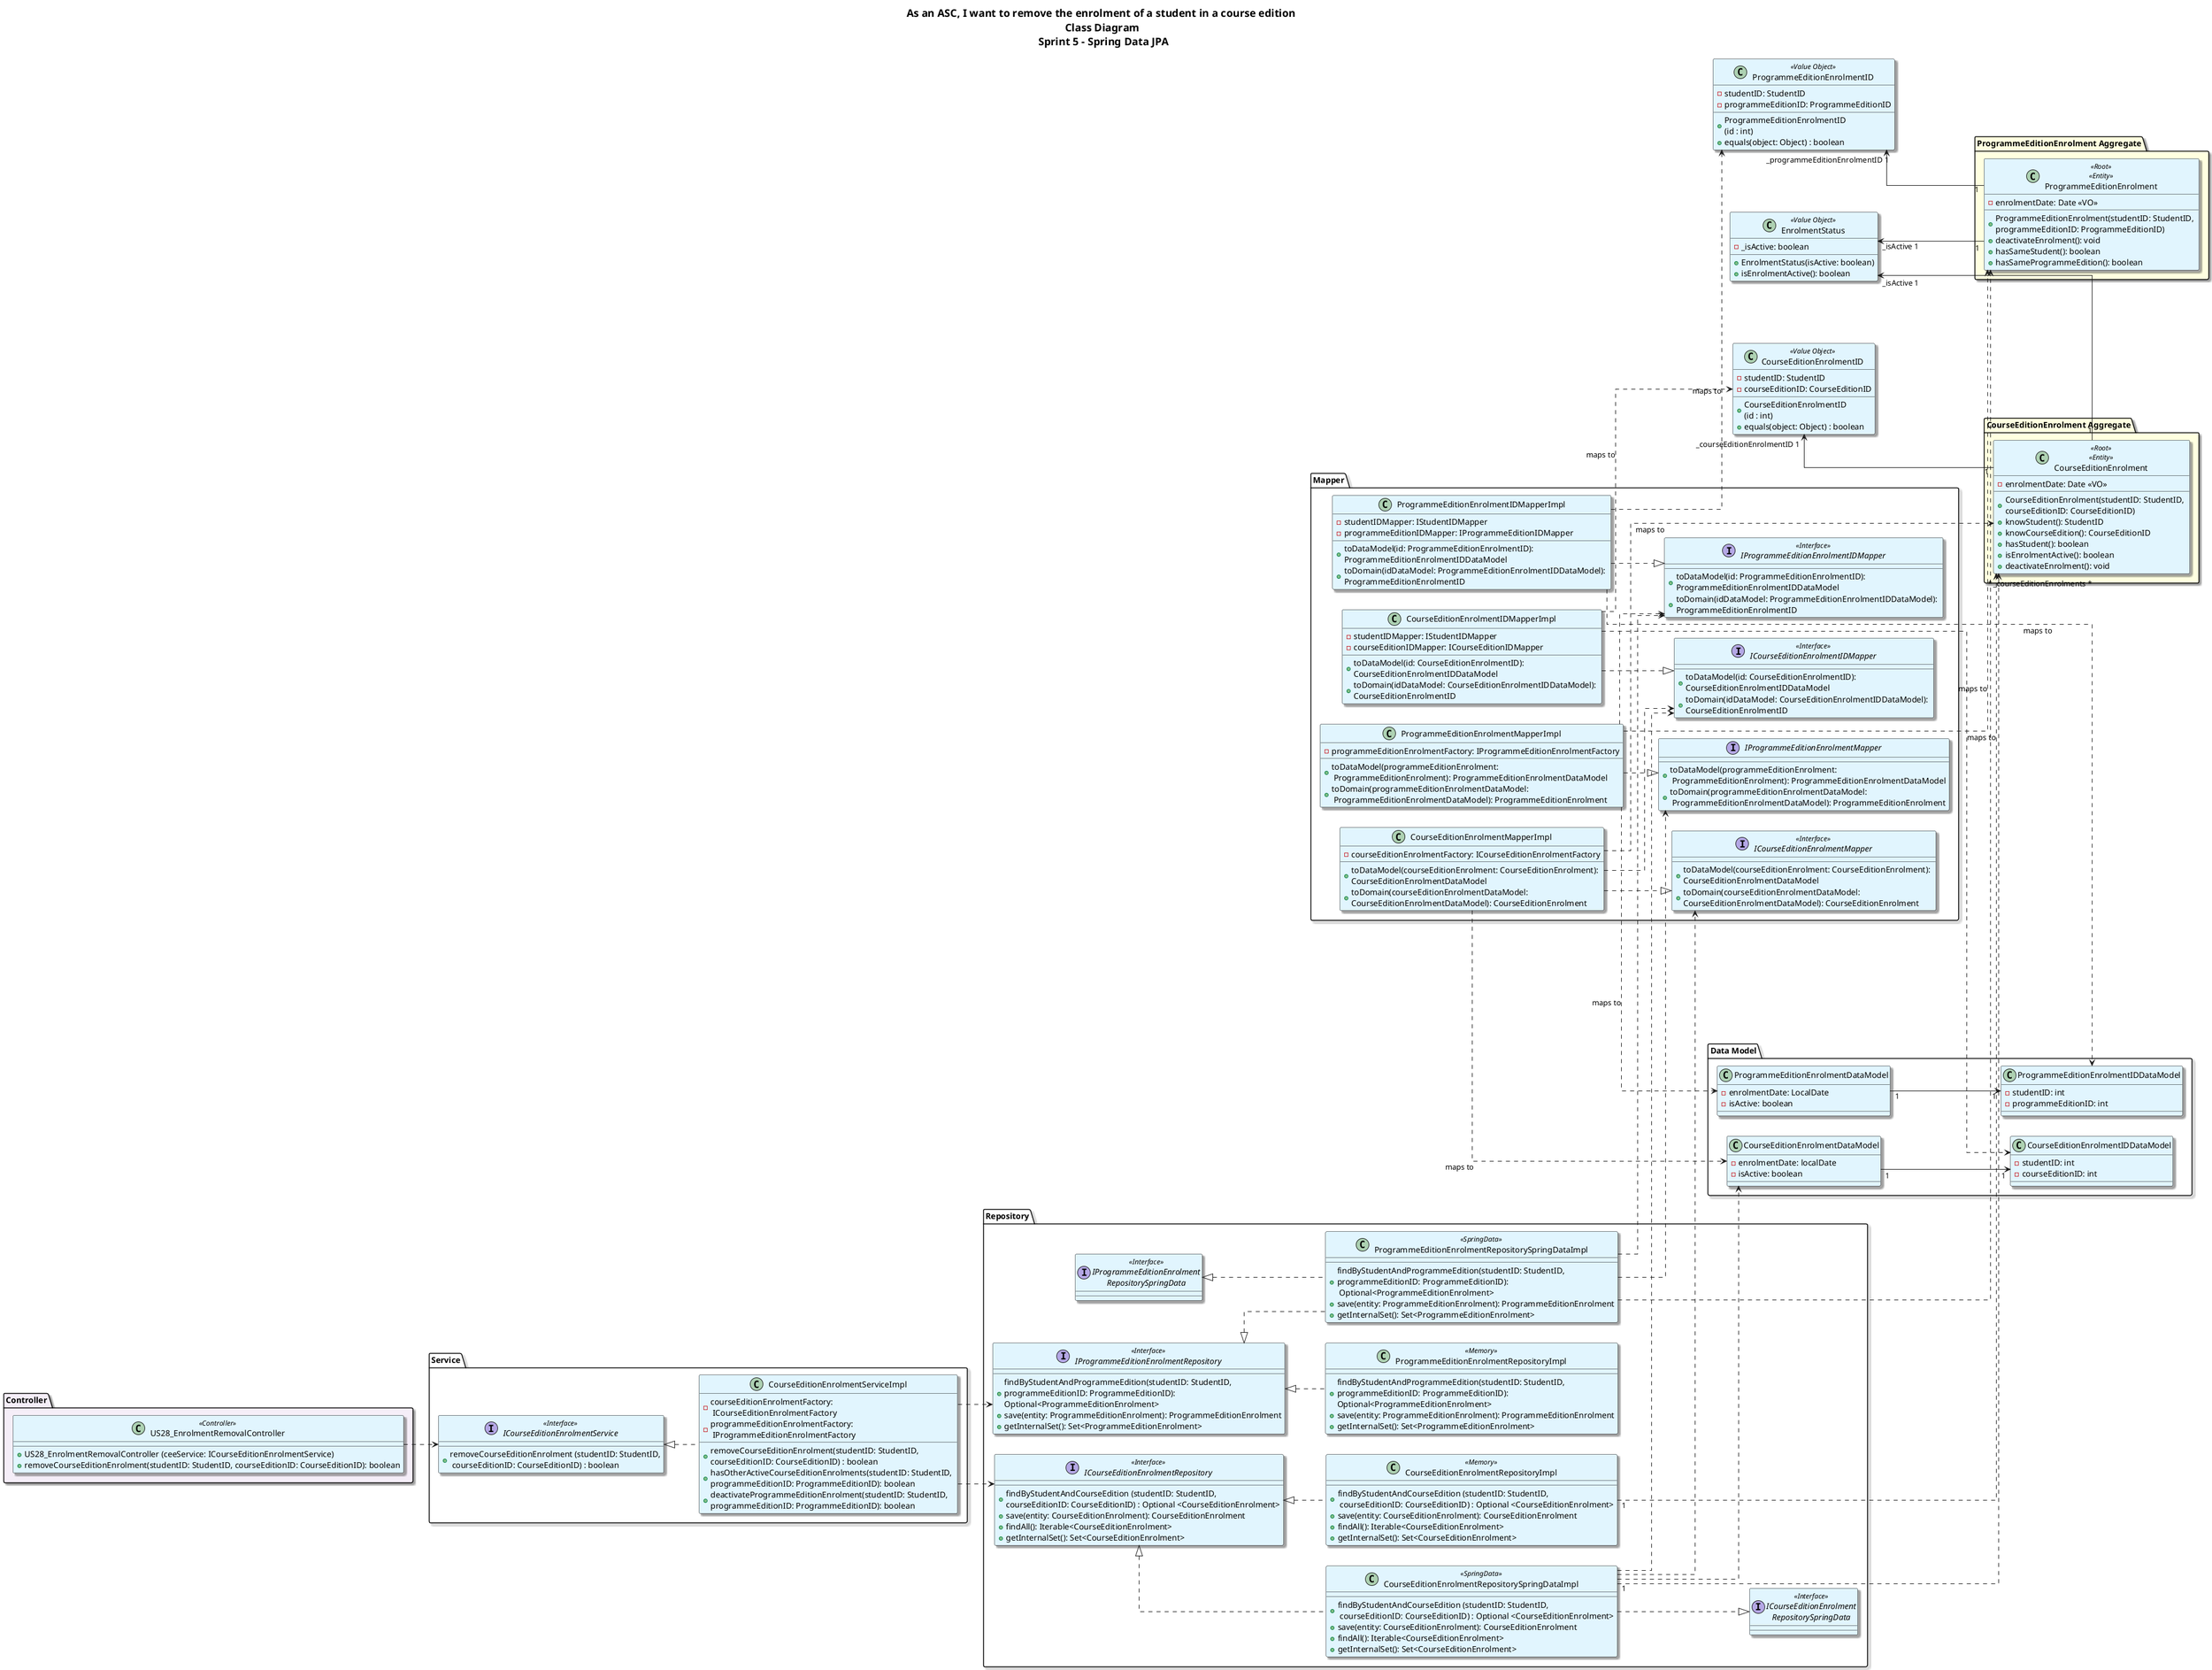 @startuml
title As an ASC, I want to remove the enrolment of a student in a course edition \n Class Diagram \n Sprint 5 - Spring Data JPA

' ========== SETTINGS ==========
skinparam classBackgroundColor #E1F5FE
skinparam titleFontSize 18
skinparam linetype ortho
skinparam LegendBackgroundColor white
skinparam LegendBorderColor white
skinparam classFontSize 14
skinparam shadowing true
skinparam rectangle {
  RoundCorner 20
}
skinparam classBorderColor Black
left to right direction

' ========== CONTROLLER LAYER ==========
package Controller #F5EEF8{
class US28_EnrolmentRemovalController <<Controller>> {
    +US28_EnrolmentRemovalController (ceeService: ICourseEditionEnrolmentService)
    +removeCourseEditionEnrolment(studentID: StudentID, courseEditionID: CourseEditionID): boolean
}
}


' ========== SERVICE LAYER ==========
package Service {
interface ICourseEditionEnrolmentService <<Interface>> {
    +removeCourseEditionEnrolment (studentID: StudentID,\n courseEditionID: CourseEditionID) : boolean
}

class CourseEditionEnrolmentServiceImpl {
    -courseEditionEnrolmentFactory:\n ICourseEditionEnrolmentFactory
    -programmeEditionEnrolmentFactory:\n IProgrammeEditionEnrolmentFactory
    +removeCourseEditionEnrolment(studentID: StudentID, \ncourseEditionID: CourseEditionID) : boolean
    +hasOtherActiveCourseEditionEnrolments(studentID: StudentID, \nprogrammeEditionID: ProgrammeEditionID): boolean
    +deactivateProgrammeEditionEnrolment(studentID: StudentID, \nprogrammeEditionID: ProgrammeEditionID): boolean
}
}


' ========== REPOSITORY LAYER ==========
package Repository {

interface ICourseEditionEnrolmentRepository <<Interface>> {
    +findByStudentAndCourseEdition (studentID: StudentID, \ncourseEditionID: CourseEditionID) : Optional <CourseEditionEnrolment>
    +save(entity: CourseEditionEnrolment): CourseEditionEnrolment
    +findAll(): Iterable<CourseEditionEnrolment>
    +getInternalSet(): Set<CourseEditionEnrolment>

}

class CourseEditionEnrolmentRepositoryImpl <<Memory>>{
    +findByStudentAndCourseEdition (studentID: StudentID,\n courseEditionID: CourseEditionID) : Optional <CourseEditionEnrolment>
    +save(entity: CourseEditionEnrolment): CourseEditionEnrolment
    +findAll(): Iterable<CourseEditionEnrolment>
    +getInternalSet(): Set<CourseEditionEnrolment>
}

class CourseEditionEnrolmentRepositorySpringDataImpl <<SpringData>> {
    +findByStudentAndCourseEdition (studentID: StudentID,\n courseEditionID: CourseEditionID) : Optional <CourseEditionEnrolment>
    +save(entity: CourseEditionEnrolment): CourseEditionEnrolment
    +findAll(): Iterable<CourseEditionEnrolment>
    +getInternalSet(): Set<CourseEditionEnrolment>
}

interface ICourseEditionEnrolment\nRepositorySpringData <<Interface>> {
}

interface IProgrammeEditionEnrolmentRepository <<Interface>> {
    +findByStudentAndProgrammeEdition(studentID: StudentID, \nprogrammeEditionID: ProgrammeEditionID): \nOptional<ProgrammeEditionEnrolment>
    +save(entity: ProgrammeEditionEnrolment): ProgrammeEditionEnrolment
    +getInternalSet(): Set<ProgrammeEditionEnrolment>
}

class ProgrammeEditionEnrolmentRepositoryImpl <<Memory>> {
    +findByStudentAndProgrammeEdition(studentID: StudentID, \nprogrammeEditionID: ProgrammeEditionID): \nOptional<ProgrammeEditionEnrolment>
    +save(entity: ProgrammeEditionEnrolment): ProgrammeEditionEnrolment
    +getInternalSet(): Set<ProgrammeEditionEnrolment>
}

class ProgrammeEditionEnrolmentRepositorySpringDataImpl <<SpringData>> {
    +findByStudentAndProgrammeEdition(studentID: StudentID, \nprogrammeEditionID: ProgrammeEditionID):\n Optional<ProgrammeEditionEnrolment>
    +save(entity: ProgrammeEditionEnrolment): ProgrammeEditionEnrolment
    +getInternalSet(): Set<ProgrammeEditionEnrolment>
}

interface IProgrammeEditionEnrolment\nRepositorySpringData <<Interface>> {
}

}



' ========== MAPPING LAYER ==========
package Mapper {
interface ICourseEditionEnrolmentMapper <<Interface>> {
    +toDataModel(courseEditionEnrolment: CourseEditionEnrolment): \nCourseEditionEnrolmentDataModel
    +toDomain(courseEditionEnrolmentDataModel: \nCourseEditionEnrolmentDataModel): CourseEditionEnrolment
}

class CourseEditionEnrolmentMapperImpl {
    -courseEditionEnrolmentFactory: ICourseEditionEnrolmentFactory
    +toDataModel(courseEditionEnrolment: CourseEditionEnrolment): \nCourseEditionEnrolmentDataModel
    +toDomain(courseEditionEnrolmentDataModel: \nCourseEditionEnrolmentDataModel): CourseEditionEnrolment
}

interface ICourseEditionEnrolmentIDMapper <<Interface>> {
    + toDataModel(id: CourseEditionEnrolmentID): \nCourseEditionEnrolmentIDDataModel
    + toDomain(idDataModel: CourseEditionEnrolmentIDDataModel): \nCourseEditionEnrolmentID
}

class CourseEditionEnrolmentIDMapperImpl {
    -studentIDMapper: IStudentIDMapper
    -courseEditionIDMapper: ICourseEditionIDMapper
    + toDataModel(id: CourseEditionEnrolmentID): \nCourseEditionEnrolmentIDDataModel
    + toDomain(idDataModel: CourseEditionEnrolmentIDDataModel): \nCourseEditionEnrolmentID
}

interface IProgrammeEditionEnrolmentMapper {
    + toDataModel(programmeEditionEnrolment:\n ProgrammeEditionEnrolment): ProgrammeEditionEnrolmentDataModel
    + toDomain(programmeEditionEnrolmentDataModel:\n ProgrammeEditionEnrolmentDataModel): ProgrammeEditionEnrolment
}

class ProgrammeEditionEnrolmentMapperImpl  {
    -programmeEditionEnrolmentFactory: IProgrammeEditionEnrolmentFactory
    + toDataModel(programmeEditionEnrolment:\n ProgrammeEditionEnrolment): ProgrammeEditionEnrolmentDataModel
    + toDomain(programmeEditionEnrolmentDataModel:\n ProgrammeEditionEnrolmentDataModel): ProgrammeEditionEnrolment
}

interface IProgrammeEditionEnrolmentIDMapper <<Interface>> {
    + toDataModel(id: ProgrammeEditionEnrolmentID): \nProgrammeEditionEnrolmentIDDataModel
    + toDomain(idDataModel: ProgrammeEditionEnrolmentIDDataModel): \nProgrammeEditionEnrolmentID
}

class ProgrammeEditionEnrolmentIDMapperImpl {
    -studentIDMapper: IStudentIDMapper
    -programmeEditionIDMapper: IProgrammeEditionIDMapper
    + toDataModel(id: ProgrammeEditionEnrolmentID): \nProgrammeEditionEnrolmentIDDataModel
    + toDomain(idDataModel: ProgrammeEditionEnrolmentIDDataModel): \nProgrammeEditionEnrolmentID
}
}


' ========== DATA MODEL ==========
package "Data Model" {
class CourseEditionEnrolmentDataModel {
    -enrolmentDate: localDate
    -isActive: boolean
}

class CourseEditionEnrolmentIDDataModel  {
    - studentID: int
    - courseEditionID: int
}

class ProgrammeEditionEnrolmentDataModel {
    -enrolmentDate: LocalDate
    -isActive: boolean
}

class ProgrammeEditionEnrolmentIDDataModel {
    -studentID: int
    -programmeEditionID: int
}

}


' ========== DOMAIN: ENROLMENT STATUS ==========
class EnrolmentStatus <<Value Object>>{
    -_isActive: boolean
    + EnrolmentStatus(isActive: boolean)
    + isEnrolmentActive(): boolean
    }

' ========== DOMAIN: COURSE ENROLMENT AGGREGATE ==========
package "CourseEditionEnrolment Aggregate" #LightYellow{
class CourseEditionEnrolment <<Root>> <<Entity>>{
    -enrolmentDate: Date <<VO>>
    +CourseEditionEnrolment(studentID: StudentID, \ncourseEditionID: CourseEditionID)
    +knowStudent(): StudentID
    +knowCourseEdition(): CourseEditionID
    +hasStudent(): boolean
    +isEnrolmentActive(): boolean
    +deactivateEnrolment(): void
}
}

class CourseEditionEnrolmentID <<Value Object>> {
    -studentID: StudentID
    -courseEditionID: CourseEditionID
    + CourseEditionEnrolmentID\n(id : int)
    + equals(object: Object) : boolean
}




' ========== DOMAIN: PROGRAMME ENROLMENT AGGREGATE ==========
package "ProgrammeEditionEnrolment Aggregate" #LightYellow{
class ProgrammeEditionEnrolment <<Root>> <<Entity>>{
    -enrolmentDate: Date <<VO>>
    +ProgrammeEditionEnrolment(studentID: StudentID, \nprogrammeEditionID: ProgrammeEditionID)
    +deactivateEnrolment(): void
    +hasSameStudent(): boolean
    +hasSameProgrammeEdition(): boolean

}
}

class ProgrammeEditionEnrolmentID <<Value Object>> {
    -studentID: StudentID
    -programmeEditionID: ProgrammeEditionID
    + ProgrammeEditionEnrolmentID\n(id : int)
    + equals(object: Object) : boolean
}

' ========== RELATIONSHIPS ==========
US28_EnrolmentRemovalController ..> ICourseEditionEnrolmentService
ICourseEditionEnrolmentService <|.. CourseEditionEnrolmentServiceImpl

CourseEditionEnrolmentServiceImpl ..> ICourseEditionEnrolmentRepository
CourseEditionEnrolmentServiceImpl ..> IProgrammeEditionEnrolmentRepository

ICourseEditionEnrolmentRepository <|.. CourseEditionEnrolmentRepositoryImpl
ICourseEditionEnrolmentRepository <|.. CourseEditionEnrolmentRepositorySpringDataImpl
CourseEditionEnrolmentRepositorySpringDataImpl ..> CourseEditionEnrolmentDataModel
CourseEditionEnrolmentRepositorySpringDataImpl "1" ..> "*" CourseEditionEnrolment
CourseEditionEnrolmentRepositorySpringDataImpl ..> ICourseEditionEnrolmentMapper
CourseEditionEnrolmentRepositorySpringDataImpl ..> ICourseEditionEnrolmentIDMapper
CourseEditionEnrolmentMapperImpl ..> CourseEditionEnrolment : maps to
CourseEditionEnrolmentMapperImpl ..> CourseEditionEnrolmentDataModel : maps to
CourseEditionEnrolmentMapperImpl ..|> ICourseEditionEnrolmentMapper
CourseEditionEnrolmentIDMapperImpl ..|> ICourseEditionEnrolmentIDMapper
CourseEditionEnrolmentMapperImpl ..> ICourseEditionEnrolmentIDMapper
CourseEditionEnrolmentIDMapperImpl ..> CourseEditionEnrolmentID : maps to
CourseEditionEnrolmentIDMapperImpl ..> CourseEditionEnrolmentIDDataModel : maps to

ProgrammeEditionEnrolmentRepositorySpringDataImpl ..> IProgrammeEditionEnrolmentMapper
ProgrammeEditionEnrolmentRepositorySpringDataImpl ..> IProgrammeEditionEnrolmentIDMapper
ProgrammeEditionEnrolmentMapperImpl ..> ProgrammeEditionEnrolment : maps to
ProgrammeEditionEnrolmentMapperImpl ..> ProgrammeEditionEnrolmentDataModel : maps to
ProgrammeEditionEnrolmentMapperImpl ..|> IProgrammeEditionEnrolmentMapper
ProgrammeEditionEnrolmentIDMapperImpl ..|> IProgrammeEditionEnrolmentIDMapper
ProgrammeEditionEnrolmentMapperImpl ..> IProgrammeEditionEnrolmentIDMapper
ProgrammeEditionEnrolmentIDMapperImpl ..> ProgrammeEditionEnrolmentID : maps to
ProgrammeEditionEnrolmentIDMapperImpl ..> ProgrammeEditionEnrolmentIDDataModel : maps to

CourseEditionEnrolmentDataModel "1" --> "1" CourseEditionEnrolmentIDDataModel
ProgrammeEditionEnrolmentDataModel "1" --> "1" ProgrammeEditionEnrolmentIDDataModel
CourseEditionEnrolmentRepositorySpringDataImpl ..|> ICourseEditionEnrolment\nRepositorySpringData
IProgrammeEditionEnrolmentRepository <|.. ProgrammeEditionEnrolmentRepositoryImpl
IProgrammeEditionEnrolmentRepository <|.. ProgrammeEditionEnrolmentRepositorySpringDataImpl

IProgrammeEditionEnrolment\nRepositorySpringData <|.. ProgrammeEditionEnrolmentRepositorySpringDataImpl
ProgrammeEditionEnrolmentRepositorySpringDataImpl ..> ProgrammeEditionEnrolment

CourseEditionEnrolmentID "_courseEditionEnrolmentID 1" <-- "1" CourseEditionEnrolment
ProgrammeEditionEnrolmentID "_programmeEditionEnrolmentID 1" <-- "1" ProgrammeEditionEnrolment
CourseEditionEnrolmentRepositoryImpl "1"..> "_courseEditionEnrolments *" CourseEditionEnrolment
EnrolmentStatus "_isActive 1" <-- "1" CourseEditionEnrolment
EnrolmentStatus "_isActive 1" <-- "1" ProgrammeEditionEnrolment



@enduml
